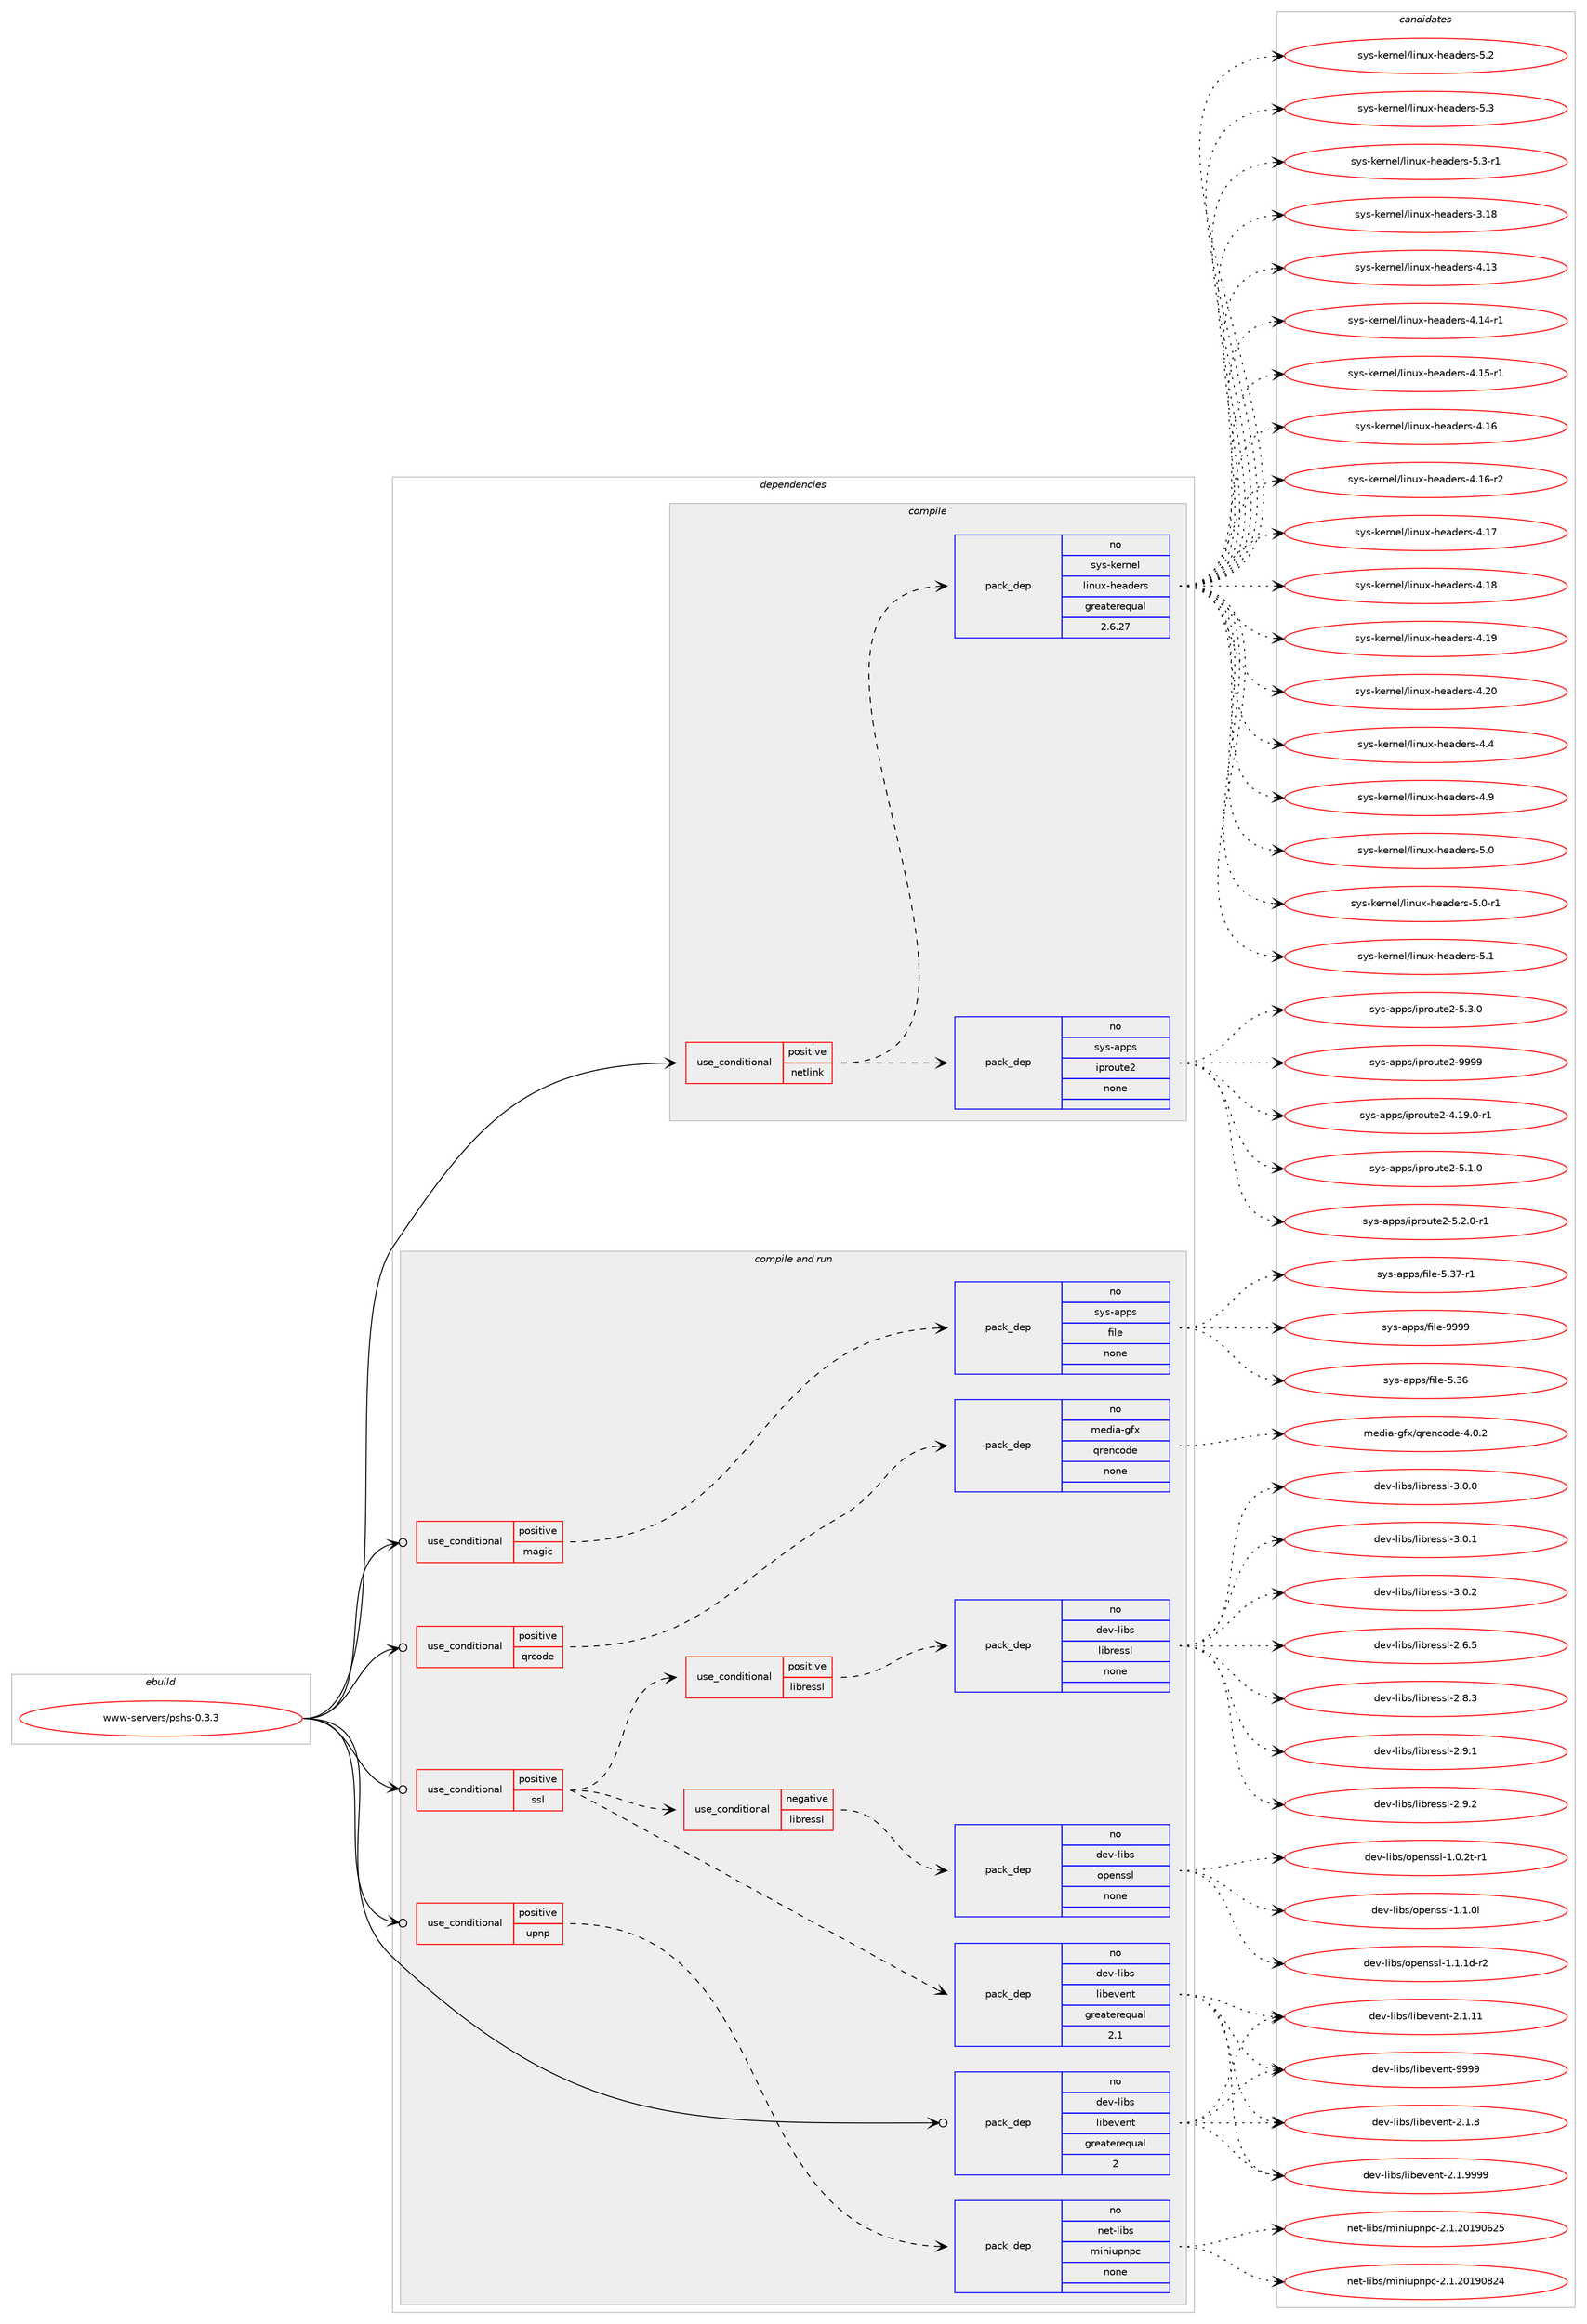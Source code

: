 digraph prolog {

# *************
# Graph options
# *************

newrank=true;
concentrate=true;
compound=true;
graph [rankdir=LR,fontname=Helvetica,fontsize=10,ranksep=1.5];#, ranksep=2.5, nodesep=0.2];
edge  [arrowhead=vee];
node  [fontname=Helvetica,fontsize=10];

# **********
# The ebuild
# **********

subgraph cluster_leftcol {
color=gray;
rank=same;
label=<<i>ebuild</i>>;
id [label="www-servers/pshs-0.3.3", color=red, width=4, href="../www-servers/pshs-0.3.3.svg"];
}

# ****************
# The dependencies
# ****************

subgraph cluster_midcol {
color=gray;
label=<<i>dependencies</i>>;
subgraph cluster_compile {
fillcolor="#eeeeee";
style=filled;
label=<<i>compile</i>>;
subgraph cond218362 {
dependency910662 [label=<<TABLE BORDER="0" CELLBORDER="1" CELLSPACING="0" CELLPADDING="4"><TR><TD ROWSPAN="3" CELLPADDING="10">use_conditional</TD></TR><TR><TD>positive</TD></TR><TR><TD>netlink</TD></TR></TABLE>>, shape=none, color=red];
subgraph pack675902 {
dependency910663 [label=<<TABLE BORDER="0" CELLBORDER="1" CELLSPACING="0" CELLPADDING="4" WIDTH="220"><TR><TD ROWSPAN="6" CELLPADDING="30">pack_dep</TD></TR><TR><TD WIDTH="110">no</TD></TR><TR><TD>sys-apps</TD></TR><TR><TD>iproute2</TD></TR><TR><TD>none</TD></TR><TR><TD></TD></TR></TABLE>>, shape=none, color=blue];
}
dependency910662:e -> dependency910663:w [weight=20,style="dashed",arrowhead="vee"];
subgraph pack675903 {
dependency910664 [label=<<TABLE BORDER="0" CELLBORDER="1" CELLSPACING="0" CELLPADDING="4" WIDTH="220"><TR><TD ROWSPAN="6" CELLPADDING="30">pack_dep</TD></TR><TR><TD WIDTH="110">no</TD></TR><TR><TD>sys-kernel</TD></TR><TR><TD>linux-headers</TD></TR><TR><TD>greaterequal</TD></TR><TR><TD>2.6.27</TD></TR></TABLE>>, shape=none, color=blue];
}
dependency910662:e -> dependency910664:w [weight=20,style="dashed",arrowhead="vee"];
}
id:e -> dependency910662:w [weight=20,style="solid",arrowhead="vee"];
}
subgraph cluster_compileandrun {
fillcolor="#eeeeee";
style=filled;
label=<<i>compile and run</i>>;
subgraph cond218363 {
dependency910665 [label=<<TABLE BORDER="0" CELLBORDER="1" CELLSPACING="0" CELLPADDING="4"><TR><TD ROWSPAN="3" CELLPADDING="10">use_conditional</TD></TR><TR><TD>positive</TD></TR><TR><TD>magic</TD></TR></TABLE>>, shape=none, color=red];
subgraph pack675904 {
dependency910666 [label=<<TABLE BORDER="0" CELLBORDER="1" CELLSPACING="0" CELLPADDING="4" WIDTH="220"><TR><TD ROWSPAN="6" CELLPADDING="30">pack_dep</TD></TR><TR><TD WIDTH="110">no</TD></TR><TR><TD>sys-apps</TD></TR><TR><TD>file</TD></TR><TR><TD>none</TD></TR><TR><TD></TD></TR></TABLE>>, shape=none, color=blue];
}
dependency910665:e -> dependency910666:w [weight=20,style="dashed",arrowhead="vee"];
}
id:e -> dependency910665:w [weight=20,style="solid",arrowhead="odotvee"];
subgraph cond218364 {
dependency910667 [label=<<TABLE BORDER="0" CELLBORDER="1" CELLSPACING="0" CELLPADDING="4"><TR><TD ROWSPAN="3" CELLPADDING="10">use_conditional</TD></TR><TR><TD>positive</TD></TR><TR><TD>qrcode</TD></TR></TABLE>>, shape=none, color=red];
subgraph pack675905 {
dependency910668 [label=<<TABLE BORDER="0" CELLBORDER="1" CELLSPACING="0" CELLPADDING="4" WIDTH="220"><TR><TD ROWSPAN="6" CELLPADDING="30">pack_dep</TD></TR><TR><TD WIDTH="110">no</TD></TR><TR><TD>media-gfx</TD></TR><TR><TD>qrencode</TD></TR><TR><TD>none</TD></TR><TR><TD></TD></TR></TABLE>>, shape=none, color=blue];
}
dependency910667:e -> dependency910668:w [weight=20,style="dashed",arrowhead="vee"];
}
id:e -> dependency910667:w [weight=20,style="solid",arrowhead="odotvee"];
subgraph cond218365 {
dependency910669 [label=<<TABLE BORDER="0" CELLBORDER="1" CELLSPACING="0" CELLPADDING="4"><TR><TD ROWSPAN="3" CELLPADDING="10">use_conditional</TD></TR><TR><TD>positive</TD></TR><TR><TD>ssl</TD></TR></TABLE>>, shape=none, color=red];
subgraph pack675906 {
dependency910670 [label=<<TABLE BORDER="0" CELLBORDER="1" CELLSPACING="0" CELLPADDING="4" WIDTH="220"><TR><TD ROWSPAN="6" CELLPADDING="30">pack_dep</TD></TR><TR><TD WIDTH="110">no</TD></TR><TR><TD>dev-libs</TD></TR><TR><TD>libevent</TD></TR><TR><TD>greaterequal</TD></TR><TR><TD>2.1</TD></TR></TABLE>>, shape=none, color=blue];
}
dependency910669:e -> dependency910670:w [weight=20,style="dashed",arrowhead="vee"];
subgraph cond218366 {
dependency910671 [label=<<TABLE BORDER="0" CELLBORDER="1" CELLSPACING="0" CELLPADDING="4"><TR><TD ROWSPAN="3" CELLPADDING="10">use_conditional</TD></TR><TR><TD>negative</TD></TR><TR><TD>libressl</TD></TR></TABLE>>, shape=none, color=red];
subgraph pack675907 {
dependency910672 [label=<<TABLE BORDER="0" CELLBORDER="1" CELLSPACING="0" CELLPADDING="4" WIDTH="220"><TR><TD ROWSPAN="6" CELLPADDING="30">pack_dep</TD></TR><TR><TD WIDTH="110">no</TD></TR><TR><TD>dev-libs</TD></TR><TR><TD>openssl</TD></TR><TR><TD>none</TD></TR><TR><TD></TD></TR></TABLE>>, shape=none, color=blue];
}
dependency910671:e -> dependency910672:w [weight=20,style="dashed",arrowhead="vee"];
}
dependency910669:e -> dependency910671:w [weight=20,style="dashed",arrowhead="vee"];
subgraph cond218367 {
dependency910673 [label=<<TABLE BORDER="0" CELLBORDER="1" CELLSPACING="0" CELLPADDING="4"><TR><TD ROWSPAN="3" CELLPADDING="10">use_conditional</TD></TR><TR><TD>positive</TD></TR><TR><TD>libressl</TD></TR></TABLE>>, shape=none, color=red];
subgraph pack675908 {
dependency910674 [label=<<TABLE BORDER="0" CELLBORDER="1" CELLSPACING="0" CELLPADDING="4" WIDTH="220"><TR><TD ROWSPAN="6" CELLPADDING="30">pack_dep</TD></TR><TR><TD WIDTH="110">no</TD></TR><TR><TD>dev-libs</TD></TR><TR><TD>libressl</TD></TR><TR><TD>none</TD></TR><TR><TD></TD></TR></TABLE>>, shape=none, color=blue];
}
dependency910673:e -> dependency910674:w [weight=20,style="dashed",arrowhead="vee"];
}
dependency910669:e -> dependency910673:w [weight=20,style="dashed",arrowhead="vee"];
}
id:e -> dependency910669:w [weight=20,style="solid",arrowhead="odotvee"];
subgraph cond218368 {
dependency910675 [label=<<TABLE BORDER="0" CELLBORDER="1" CELLSPACING="0" CELLPADDING="4"><TR><TD ROWSPAN="3" CELLPADDING="10">use_conditional</TD></TR><TR><TD>positive</TD></TR><TR><TD>upnp</TD></TR></TABLE>>, shape=none, color=red];
subgraph pack675909 {
dependency910676 [label=<<TABLE BORDER="0" CELLBORDER="1" CELLSPACING="0" CELLPADDING="4" WIDTH="220"><TR><TD ROWSPAN="6" CELLPADDING="30">pack_dep</TD></TR><TR><TD WIDTH="110">no</TD></TR><TR><TD>net-libs</TD></TR><TR><TD>miniupnpc</TD></TR><TR><TD>none</TD></TR><TR><TD></TD></TR></TABLE>>, shape=none, color=blue];
}
dependency910675:e -> dependency910676:w [weight=20,style="dashed",arrowhead="vee"];
}
id:e -> dependency910675:w [weight=20,style="solid",arrowhead="odotvee"];
subgraph pack675910 {
dependency910677 [label=<<TABLE BORDER="0" CELLBORDER="1" CELLSPACING="0" CELLPADDING="4" WIDTH="220"><TR><TD ROWSPAN="6" CELLPADDING="30">pack_dep</TD></TR><TR><TD WIDTH="110">no</TD></TR><TR><TD>dev-libs</TD></TR><TR><TD>libevent</TD></TR><TR><TD>greaterequal</TD></TR><TR><TD>2</TD></TR></TABLE>>, shape=none, color=blue];
}
id:e -> dependency910677:w [weight=20,style="solid",arrowhead="odotvee"];
}
subgraph cluster_run {
fillcolor="#eeeeee";
style=filled;
label=<<i>run</i>>;
}
}

# **************
# The candidates
# **************

subgraph cluster_choices {
rank=same;
color=gray;
label=<<i>candidates</i>>;

subgraph choice675902 {
color=black;
nodesep=1;
choice11512111545971121121154710511211411111711610150455246495746484511449 [label="sys-apps/iproute2-4.19.0-r1", color=red, width=4,href="../sys-apps/iproute2-4.19.0-r1.svg"];
choice11512111545971121121154710511211411111711610150455346494648 [label="sys-apps/iproute2-5.1.0", color=red, width=4,href="../sys-apps/iproute2-5.1.0.svg"];
choice115121115459711211211547105112114111117116101504553465046484511449 [label="sys-apps/iproute2-5.2.0-r1", color=red, width=4,href="../sys-apps/iproute2-5.2.0-r1.svg"];
choice11512111545971121121154710511211411111711610150455346514648 [label="sys-apps/iproute2-5.3.0", color=red, width=4,href="../sys-apps/iproute2-5.3.0.svg"];
choice115121115459711211211547105112114111117116101504557575757 [label="sys-apps/iproute2-9999", color=red, width=4,href="../sys-apps/iproute2-9999.svg"];
dependency910663:e -> choice11512111545971121121154710511211411111711610150455246495746484511449:w [style=dotted,weight="100"];
dependency910663:e -> choice11512111545971121121154710511211411111711610150455346494648:w [style=dotted,weight="100"];
dependency910663:e -> choice115121115459711211211547105112114111117116101504553465046484511449:w [style=dotted,weight="100"];
dependency910663:e -> choice11512111545971121121154710511211411111711610150455346514648:w [style=dotted,weight="100"];
dependency910663:e -> choice115121115459711211211547105112114111117116101504557575757:w [style=dotted,weight="100"];
}
subgraph choice675903 {
color=black;
nodesep=1;
choice115121115451071011141101011084710810511011712045104101971001011141154551464956 [label="sys-kernel/linux-headers-3.18", color=red, width=4,href="../sys-kernel/linux-headers-3.18.svg"];
choice115121115451071011141101011084710810511011712045104101971001011141154552464951 [label="sys-kernel/linux-headers-4.13", color=red, width=4,href="../sys-kernel/linux-headers-4.13.svg"];
choice1151211154510710111411010110847108105110117120451041019710010111411545524649524511449 [label="sys-kernel/linux-headers-4.14-r1", color=red, width=4,href="../sys-kernel/linux-headers-4.14-r1.svg"];
choice1151211154510710111411010110847108105110117120451041019710010111411545524649534511449 [label="sys-kernel/linux-headers-4.15-r1", color=red, width=4,href="../sys-kernel/linux-headers-4.15-r1.svg"];
choice115121115451071011141101011084710810511011712045104101971001011141154552464954 [label="sys-kernel/linux-headers-4.16", color=red, width=4,href="../sys-kernel/linux-headers-4.16.svg"];
choice1151211154510710111411010110847108105110117120451041019710010111411545524649544511450 [label="sys-kernel/linux-headers-4.16-r2", color=red, width=4,href="../sys-kernel/linux-headers-4.16-r2.svg"];
choice115121115451071011141101011084710810511011712045104101971001011141154552464955 [label="sys-kernel/linux-headers-4.17", color=red, width=4,href="../sys-kernel/linux-headers-4.17.svg"];
choice115121115451071011141101011084710810511011712045104101971001011141154552464956 [label="sys-kernel/linux-headers-4.18", color=red, width=4,href="../sys-kernel/linux-headers-4.18.svg"];
choice115121115451071011141101011084710810511011712045104101971001011141154552464957 [label="sys-kernel/linux-headers-4.19", color=red, width=4,href="../sys-kernel/linux-headers-4.19.svg"];
choice115121115451071011141101011084710810511011712045104101971001011141154552465048 [label="sys-kernel/linux-headers-4.20", color=red, width=4,href="../sys-kernel/linux-headers-4.20.svg"];
choice1151211154510710111411010110847108105110117120451041019710010111411545524652 [label="sys-kernel/linux-headers-4.4", color=red, width=4,href="../sys-kernel/linux-headers-4.4.svg"];
choice1151211154510710111411010110847108105110117120451041019710010111411545524657 [label="sys-kernel/linux-headers-4.9", color=red, width=4,href="../sys-kernel/linux-headers-4.9.svg"];
choice1151211154510710111411010110847108105110117120451041019710010111411545534648 [label="sys-kernel/linux-headers-5.0", color=red, width=4,href="../sys-kernel/linux-headers-5.0.svg"];
choice11512111545107101114110101108471081051101171204510410197100101114115455346484511449 [label="sys-kernel/linux-headers-5.0-r1", color=red, width=4,href="../sys-kernel/linux-headers-5.0-r1.svg"];
choice1151211154510710111411010110847108105110117120451041019710010111411545534649 [label="sys-kernel/linux-headers-5.1", color=red, width=4,href="../sys-kernel/linux-headers-5.1.svg"];
choice1151211154510710111411010110847108105110117120451041019710010111411545534650 [label="sys-kernel/linux-headers-5.2", color=red, width=4,href="../sys-kernel/linux-headers-5.2.svg"];
choice1151211154510710111411010110847108105110117120451041019710010111411545534651 [label="sys-kernel/linux-headers-5.3", color=red, width=4,href="../sys-kernel/linux-headers-5.3.svg"];
choice11512111545107101114110101108471081051101171204510410197100101114115455346514511449 [label="sys-kernel/linux-headers-5.3-r1", color=red, width=4,href="../sys-kernel/linux-headers-5.3-r1.svg"];
dependency910664:e -> choice115121115451071011141101011084710810511011712045104101971001011141154551464956:w [style=dotted,weight="100"];
dependency910664:e -> choice115121115451071011141101011084710810511011712045104101971001011141154552464951:w [style=dotted,weight="100"];
dependency910664:e -> choice1151211154510710111411010110847108105110117120451041019710010111411545524649524511449:w [style=dotted,weight="100"];
dependency910664:e -> choice1151211154510710111411010110847108105110117120451041019710010111411545524649534511449:w [style=dotted,weight="100"];
dependency910664:e -> choice115121115451071011141101011084710810511011712045104101971001011141154552464954:w [style=dotted,weight="100"];
dependency910664:e -> choice1151211154510710111411010110847108105110117120451041019710010111411545524649544511450:w [style=dotted,weight="100"];
dependency910664:e -> choice115121115451071011141101011084710810511011712045104101971001011141154552464955:w [style=dotted,weight="100"];
dependency910664:e -> choice115121115451071011141101011084710810511011712045104101971001011141154552464956:w [style=dotted,weight="100"];
dependency910664:e -> choice115121115451071011141101011084710810511011712045104101971001011141154552464957:w [style=dotted,weight="100"];
dependency910664:e -> choice115121115451071011141101011084710810511011712045104101971001011141154552465048:w [style=dotted,weight="100"];
dependency910664:e -> choice1151211154510710111411010110847108105110117120451041019710010111411545524652:w [style=dotted,weight="100"];
dependency910664:e -> choice1151211154510710111411010110847108105110117120451041019710010111411545524657:w [style=dotted,weight="100"];
dependency910664:e -> choice1151211154510710111411010110847108105110117120451041019710010111411545534648:w [style=dotted,weight="100"];
dependency910664:e -> choice11512111545107101114110101108471081051101171204510410197100101114115455346484511449:w [style=dotted,weight="100"];
dependency910664:e -> choice1151211154510710111411010110847108105110117120451041019710010111411545534649:w [style=dotted,weight="100"];
dependency910664:e -> choice1151211154510710111411010110847108105110117120451041019710010111411545534650:w [style=dotted,weight="100"];
dependency910664:e -> choice1151211154510710111411010110847108105110117120451041019710010111411545534651:w [style=dotted,weight="100"];
dependency910664:e -> choice11512111545107101114110101108471081051101171204510410197100101114115455346514511449:w [style=dotted,weight="100"];
}
subgraph choice675904 {
color=black;
nodesep=1;
choice1151211154597112112115471021051081014553465154 [label="sys-apps/file-5.36", color=red, width=4,href="../sys-apps/file-5.36.svg"];
choice11512111545971121121154710210510810145534651554511449 [label="sys-apps/file-5.37-r1", color=red, width=4,href="../sys-apps/file-5.37-r1.svg"];
choice1151211154597112112115471021051081014557575757 [label="sys-apps/file-9999", color=red, width=4,href="../sys-apps/file-9999.svg"];
dependency910666:e -> choice1151211154597112112115471021051081014553465154:w [style=dotted,weight="100"];
dependency910666:e -> choice11512111545971121121154710210510810145534651554511449:w [style=dotted,weight="100"];
dependency910666:e -> choice1151211154597112112115471021051081014557575757:w [style=dotted,weight="100"];
}
subgraph choice675905 {
color=black;
nodesep=1;
choice10910110010597451031021204711311410111099111100101455246484650 [label="media-gfx/qrencode-4.0.2", color=red, width=4,href="../media-gfx/qrencode-4.0.2.svg"];
dependency910668:e -> choice10910110010597451031021204711311410111099111100101455246484650:w [style=dotted,weight="100"];
}
subgraph choice675906 {
color=black;
nodesep=1;
choice1001011184510810598115471081059810111810111011645504649464949 [label="dev-libs/libevent-2.1.11", color=red, width=4,href="../dev-libs/libevent-2.1.11.svg"];
choice10010111845108105981154710810598101118101110116455046494656 [label="dev-libs/libevent-2.1.8", color=red, width=4,href="../dev-libs/libevent-2.1.8.svg"];
choice10010111845108105981154710810598101118101110116455046494657575757 [label="dev-libs/libevent-2.1.9999", color=red, width=4,href="../dev-libs/libevent-2.1.9999.svg"];
choice100101118451081059811547108105981011181011101164557575757 [label="dev-libs/libevent-9999", color=red, width=4,href="../dev-libs/libevent-9999.svg"];
dependency910670:e -> choice1001011184510810598115471081059810111810111011645504649464949:w [style=dotted,weight="100"];
dependency910670:e -> choice10010111845108105981154710810598101118101110116455046494656:w [style=dotted,weight="100"];
dependency910670:e -> choice10010111845108105981154710810598101118101110116455046494657575757:w [style=dotted,weight="100"];
dependency910670:e -> choice100101118451081059811547108105981011181011101164557575757:w [style=dotted,weight="100"];
}
subgraph choice675907 {
color=black;
nodesep=1;
choice1001011184510810598115471111121011101151151084549464846501164511449 [label="dev-libs/openssl-1.0.2t-r1", color=red, width=4,href="../dev-libs/openssl-1.0.2t-r1.svg"];
choice100101118451081059811547111112101110115115108454946494648108 [label="dev-libs/openssl-1.1.0l", color=red, width=4,href="../dev-libs/openssl-1.1.0l.svg"];
choice1001011184510810598115471111121011101151151084549464946491004511450 [label="dev-libs/openssl-1.1.1d-r2", color=red, width=4,href="../dev-libs/openssl-1.1.1d-r2.svg"];
dependency910672:e -> choice1001011184510810598115471111121011101151151084549464846501164511449:w [style=dotted,weight="100"];
dependency910672:e -> choice100101118451081059811547111112101110115115108454946494648108:w [style=dotted,weight="100"];
dependency910672:e -> choice1001011184510810598115471111121011101151151084549464946491004511450:w [style=dotted,weight="100"];
}
subgraph choice675908 {
color=black;
nodesep=1;
choice10010111845108105981154710810598114101115115108455046544653 [label="dev-libs/libressl-2.6.5", color=red, width=4,href="../dev-libs/libressl-2.6.5.svg"];
choice10010111845108105981154710810598114101115115108455046564651 [label="dev-libs/libressl-2.8.3", color=red, width=4,href="../dev-libs/libressl-2.8.3.svg"];
choice10010111845108105981154710810598114101115115108455046574649 [label="dev-libs/libressl-2.9.1", color=red, width=4,href="../dev-libs/libressl-2.9.1.svg"];
choice10010111845108105981154710810598114101115115108455046574650 [label="dev-libs/libressl-2.9.2", color=red, width=4,href="../dev-libs/libressl-2.9.2.svg"];
choice10010111845108105981154710810598114101115115108455146484648 [label="dev-libs/libressl-3.0.0", color=red, width=4,href="../dev-libs/libressl-3.0.0.svg"];
choice10010111845108105981154710810598114101115115108455146484649 [label="dev-libs/libressl-3.0.1", color=red, width=4,href="../dev-libs/libressl-3.0.1.svg"];
choice10010111845108105981154710810598114101115115108455146484650 [label="dev-libs/libressl-3.0.2", color=red, width=4,href="../dev-libs/libressl-3.0.2.svg"];
dependency910674:e -> choice10010111845108105981154710810598114101115115108455046544653:w [style=dotted,weight="100"];
dependency910674:e -> choice10010111845108105981154710810598114101115115108455046564651:w [style=dotted,weight="100"];
dependency910674:e -> choice10010111845108105981154710810598114101115115108455046574649:w [style=dotted,weight="100"];
dependency910674:e -> choice10010111845108105981154710810598114101115115108455046574650:w [style=dotted,weight="100"];
dependency910674:e -> choice10010111845108105981154710810598114101115115108455146484648:w [style=dotted,weight="100"];
dependency910674:e -> choice10010111845108105981154710810598114101115115108455146484649:w [style=dotted,weight="100"];
dependency910674:e -> choice10010111845108105981154710810598114101115115108455146484650:w [style=dotted,weight="100"];
}
subgraph choice675909 {
color=black;
nodesep=1;
choice1101011164510810598115471091051101051171121101129945504649465048495748545053 [label="net-libs/miniupnpc-2.1.20190625", color=red, width=4,href="../net-libs/miniupnpc-2.1.20190625.svg"];
choice1101011164510810598115471091051101051171121101129945504649465048495748565052 [label="net-libs/miniupnpc-2.1.20190824", color=red, width=4,href="../net-libs/miniupnpc-2.1.20190824.svg"];
dependency910676:e -> choice1101011164510810598115471091051101051171121101129945504649465048495748545053:w [style=dotted,weight="100"];
dependency910676:e -> choice1101011164510810598115471091051101051171121101129945504649465048495748565052:w [style=dotted,weight="100"];
}
subgraph choice675910 {
color=black;
nodesep=1;
choice1001011184510810598115471081059810111810111011645504649464949 [label="dev-libs/libevent-2.1.11", color=red, width=4,href="../dev-libs/libevent-2.1.11.svg"];
choice10010111845108105981154710810598101118101110116455046494656 [label="dev-libs/libevent-2.1.8", color=red, width=4,href="../dev-libs/libevent-2.1.8.svg"];
choice10010111845108105981154710810598101118101110116455046494657575757 [label="dev-libs/libevent-2.1.9999", color=red, width=4,href="../dev-libs/libevent-2.1.9999.svg"];
choice100101118451081059811547108105981011181011101164557575757 [label="dev-libs/libevent-9999", color=red, width=4,href="../dev-libs/libevent-9999.svg"];
dependency910677:e -> choice1001011184510810598115471081059810111810111011645504649464949:w [style=dotted,weight="100"];
dependency910677:e -> choice10010111845108105981154710810598101118101110116455046494656:w [style=dotted,weight="100"];
dependency910677:e -> choice10010111845108105981154710810598101118101110116455046494657575757:w [style=dotted,weight="100"];
dependency910677:e -> choice100101118451081059811547108105981011181011101164557575757:w [style=dotted,weight="100"];
}
}

}
